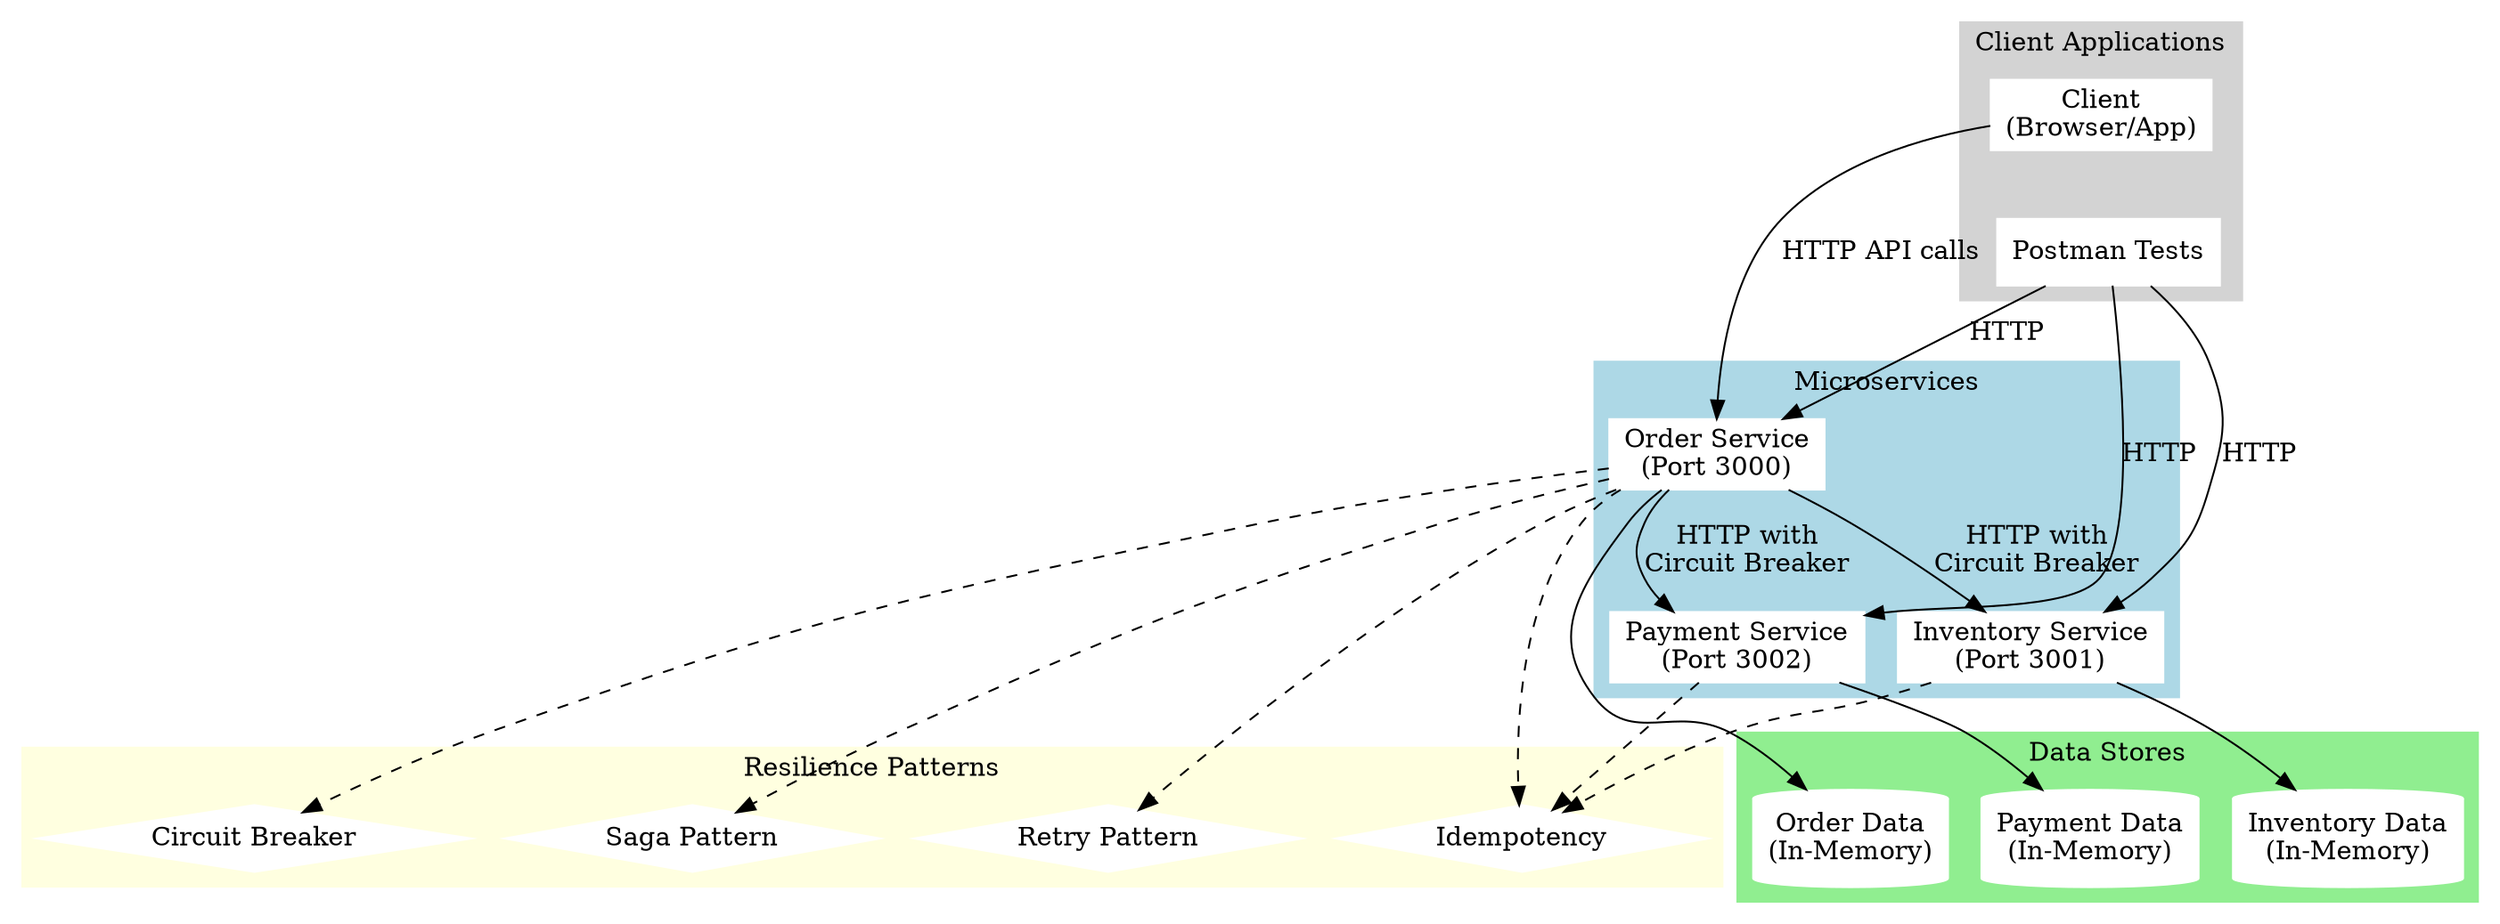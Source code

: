 digraph {
  rankdir=TB;
  
  subgraph cluster_client {
    label="Client Applications";
    style=filled;
    color=lightgrey;
    node [style=filled,color=white];
    
    Client [shape=box, label="Client\n(Browser/App)"];
    PostmanTests [shape=box, label="Postman Tests"];
    
    Client -> PostmanTests [style=invis];
  }
  
  subgraph cluster_services {
    label="Microservices";
    style=filled;
    color=lightblue;
    node [style=filled,color=white];
    
    OrderService [shape=box, label="Order Service\n(Port 3000)"];
    InventoryService [shape=box, label="Inventory Service\n(Port 3001)"];
    PaymentService [shape=box, label="Payment Service\n(Port 3002)"];
  }
  
  subgraph cluster_data {
    label="Data Stores";
    style=filled;
    color=lightgreen;
    node [style=filled,color=white];
    
    OrderDB [shape=cylinder, label="Order Data\n(In-Memory)"];
    InventoryDB [shape=cylinder, label="Inventory Data\n(In-Memory)"];
    PaymentDB [shape=cylinder, label="Payment Data\n(In-Memory)"];
  }
  
  subgraph cluster_patterns {
    label="Resilience Patterns";
    style=filled;
    color=lightyellow;
    node [style=filled,color=white];
    
    SagaPattern [shape=diamond, label="Saga Pattern"];
    CircuitBreaker [shape=diamond, label="Circuit Breaker"];
    RetryPattern [shape=diamond, label="Retry Pattern"];
    Idempotency [shape=diamond, label="Idempotency"];
  }
  
  // Client connections
  Client -> OrderService [label="HTTP API calls"];
  PostmanTests -> OrderService [label="HTTP"];
  PostmanTests -> InventoryService [label="HTTP"];
  PostmanTests -> PaymentService [label="HTTP"];
  
  // Service interactions
  OrderService -> InventoryService [label="HTTP with\nCircuit Breaker"];
  OrderService -> PaymentService [label="HTTP with\nCircuit Breaker"];
  
  // Services to databases
  OrderService -> OrderDB;
  InventoryService -> InventoryDB;
  PaymentService -> PaymentDB;
  
  // Services to patterns
  OrderService -> SagaPattern [style=dashed];
  OrderService -> CircuitBreaker [style=dashed];
  OrderService -> RetryPattern [style=dashed];
  OrderService -> Idempotency [style=dashed];
  InventoryService -> Idempotency [style=dashed];
  PaymentService -> Idempotency [style=dashed];
}
